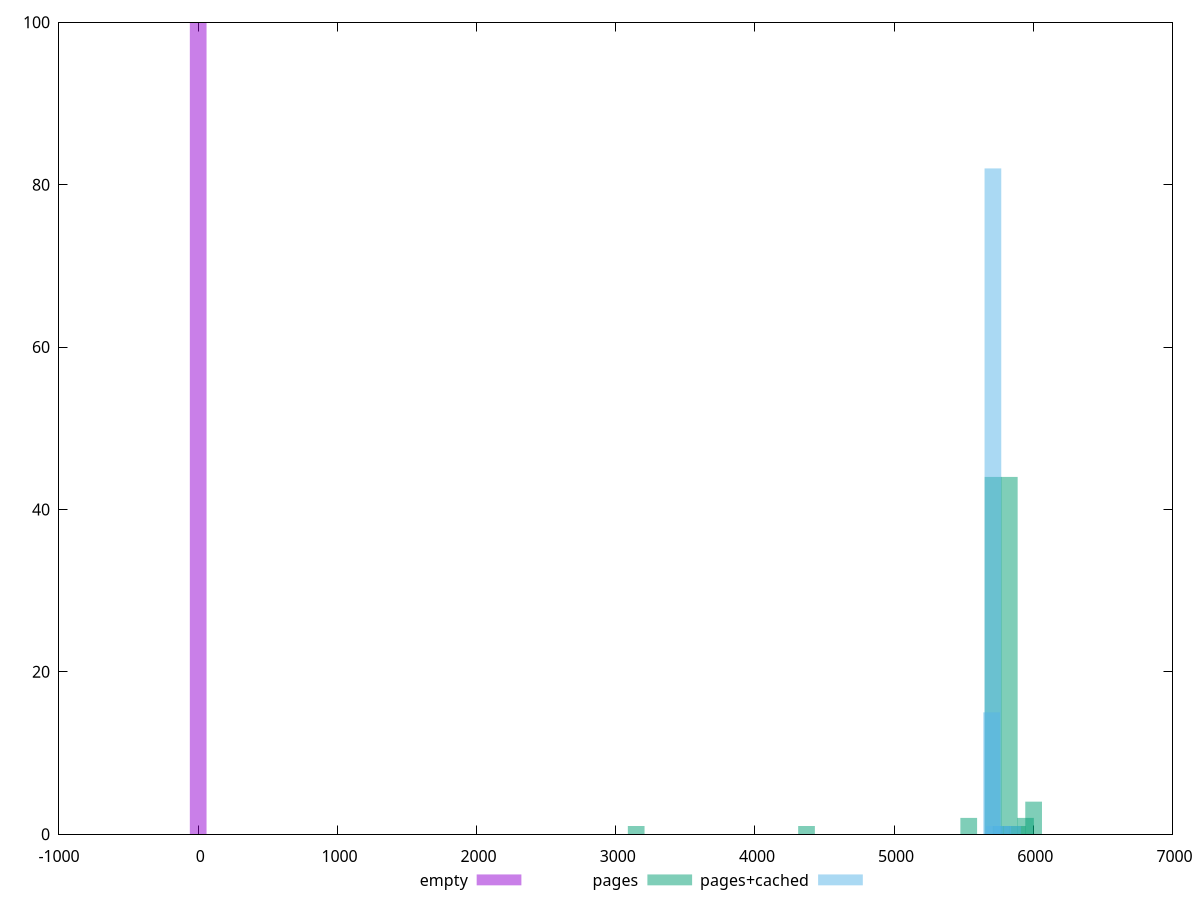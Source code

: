 $_empty <<EOF
0 100
EOF
$_pages <<EOF
4370.591359862694 1
5827.455146483592 44
6002.2788008781 4
5710.90604355392 44
5769.180595018756 1
5536.082389159413 2
5885.729697948428 1
5944.004249413264 2
3146.8257791011397 1
EOF
$_pagesCached <<EOF
5850.019934665161 1
5700.657723567327 15
5779.864956725269 1
5709.709978785377 82
5721.02529780794 1
EOF
set key outside below
set terminal pngcairo
set output "report_00006_2020-11-02T20-21-41.718Z/uses-text-compression/uses-text-compression_empty_pages_pages+cached+hist.png"
set boxwidth 120.045576017562
set style fill transparent solid 0.5 noborder
set yrange [0:100]
plot $_empty title "empty" with boxes ,$_pages title "pages" with boxes ,$_pagesCached title "pages+cached" with boxes ,